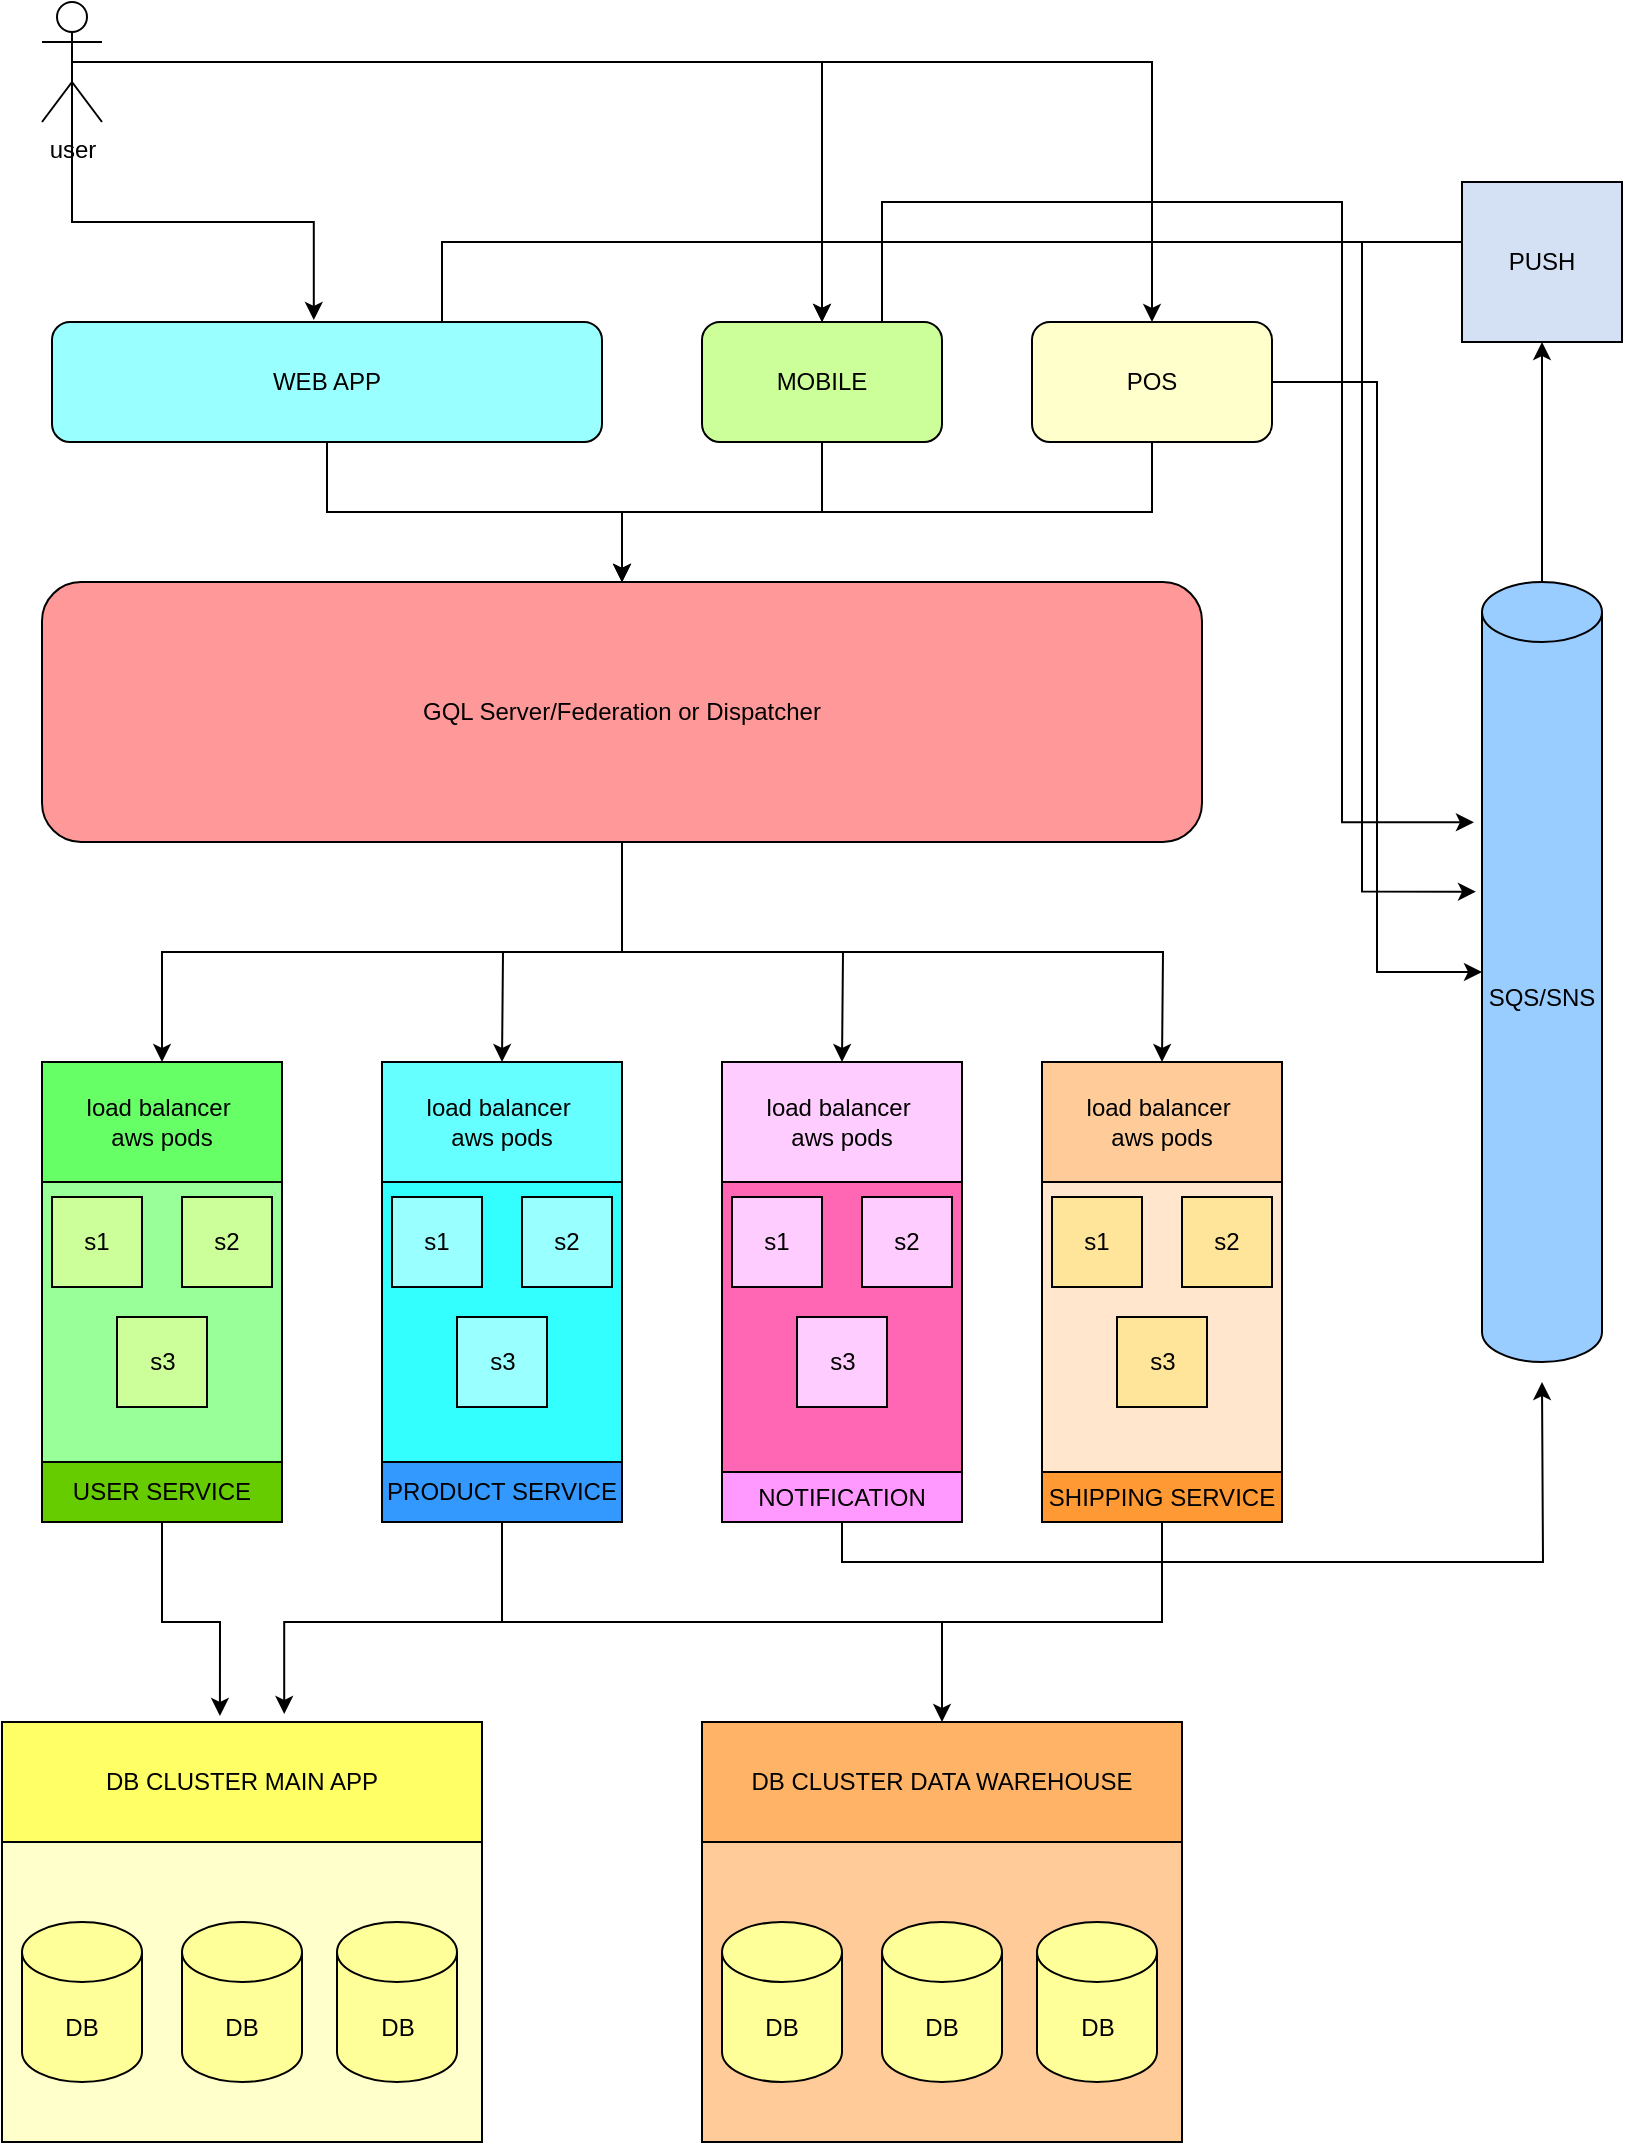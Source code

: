 <mxfile version="26.0.3">
  <diagram name="Page-1" id="LunbslX0Evs03NKJAvEa">
    <mxGraphModel dx="1736" dy="1094" grid="1" gridSize="10" guides="1" tooltips="1" connect="1" arrows="1" fold="1" page="1" pageScale="1" pageWidth="850" pageHeight="1100" math="0" shadow="0">
      <root>
        <mxCell id="0" />
        <mxCell id="1" parent="0" />
        <mxCell id="6I0IBt6VjiBRJyW0qzqn-29" style="edgeStyle=orthogonalEdgeStyle;rounded=0;orthogonalLoop=1;jettySize=auto;html=1;exitX=0.5;exitY=1;exitDx=0;exitDy=0;" edge="1" parent="1" source="6I0IBt6VjiBRJyW0qzqn-1" target="6I0IBt6VjiBRJyW0qzqn-3">
          <mxGeometry relative="1" as="geometry" />
        </mxCell>
        <mxCell id="6I0IBt6VjiBRJyW0qzqn-102" style="edgeStyle=orthogonalEdgeStyle;rounded=0;orthogonalLoop=1;jettySize=auto;html=1;exitX=1;exitY=0.5;exitDx=0;exitDy=0;entryX=-0.05;entryY=0.397;entryDx=0;entryDy=0;entryPerimeter=0;" edge="1" parent="1" source="6I0IBt6VjiBRJyW0qzqn-1" target="6I0IBt6VjiBRJyW0qzqn-99">
          <mxGeometry relative="1" as="geometry">
            <mxPoint x="840" y="310" as="targetPoint" />
            <Array as="points">
              <mxPoint x="350" y="340" />
              <mxPoint x="350" y="270" />
              <mxPoint x="810" y="270" />
              <mxPoint x="810" y="595" />
            </Array>
          </mxGeometry>
        </mxCell>
        <mxCell id="6I0IBt6VjiBRJyW0qzqn-1" value="WEB APP" style="rounded=1;whiteSpace=wrap;html=1;fillColor=#99FFFF;" vertex="1" parent="1">
          <mxGeometry x="155" y="310" width="275" height="60" as="geometry" />
        </mxCell>
        <mxCell id="6I0IBt6VjiBRJyW0qzqn-93" style="edgeStyle=orthogonalEdgeStyle;rounded=0;orthogonalLoop=1;jettySize=auto;html=1;exitX=0.5;exitY=0.5;exitDx=0;exitDy=0;exitPerimeter=0;entryX=0.5;entryY=0;entryDx=0;entryDy=0;" edge="1" parent="1" source="6I0IBt6VjiBRJyW0qzqn-2" target="6I0IBt6VjiBRJyW0qzqn-82">
          <mxGeometry relative="1" as="geometry" />
        </mxCell>
        <mxCell id="6I0IBt6VjiBRJyW0qzqn-94" style="edgeStyle=orthogonalEdgeStyle;rounded=0;orthogonalLoop=1;jettySize=auto;html=1;exitX=0.5;exitY=0.5;exitDx=0;exitDy=0;exitPerimeter=0;entryX=0.5;entryY=0;entryDx=0;entryDy=0;" edge="1" parent="1" source="6I0IBt6VjiBRJyW0qzqn-2" target="6I0IBt6VjiBRJyW0qzqn-83">
          <mxGeometry relative="1" as="geometry" />
        </mxCell>
        <mxCell id="6I0IBt6VjiBRJyW0qzqn-2" value="user" style="shape=umlActor;verticalLabelPosition=bottom;verticalAlign=top;html=1;outlineConnect=0;" vertex="1" parent="1">
          <mxGeometry x="150" y="150" width="30" height="60" as="geometry" />
        </mxCell>
        <mxCell id="6I0IBt6VjiBRJyW0qzqn-30" style="edgeStyle=orthogonalEdgeStyle;rounded=0;orthogonalLoop=1;jettySize=auto;html=1;exitX=0.5;exitY=1;exitDx=0;exitDy=0;entryX=0.5;entryY=0;entryDx=0;entryDy=0;" edge="1" parent="1" source="6I0IBt6VjiBRJyW0qzqn-3" target="6I0IBt6VjiBRJyW0qzqn-9">
          <mxGeometry relative="1" as="geometry" />
        </mxCell>
        <mxCell id="6I0IBt6VjiBRJyW0qzqn-31" style="edgeStyle=orthogonalEdgeStyle;rounded=0;orthogonalLoop=1;jettySize=auto;html=1;exitX=0.5;exitY=1;exitDx=0;exitDy=0;entryX=0.5;entryY=0;entryDx=0;entryDy=0;" edge="1" parent="1" source="6I0IBt6VjiBRJyW0qzqn-3">
          <mxGeometry relative="1" as="geometry">
            <mxPoint x="380" y="680" as="targetPoint" />
          </mxGeometry>
        </mxCell>
        <mxCell id="6I0IBt6VjiBRJyW0qzqn-32" style="edgeStyle=orthogonalEdgeStyle;rounded=0;orthogonalLoop=1;jettySize=auto;html=1;exitX=0.5;exitY=1;exitDx=0;exitDy=0;entryX=0.5;entryY=0;entryDx=0;entryDy=0;" edge="1" parent="1" source="6I0IBt6VjiBRJyW0qzqn-3">
          <mxGeometry relative="1" as="geometry">
            <mxPoint x="550" y="680" as="targetPoint" />
          </mxGeometry>
        </mxCell>
        <mxCell id="6I0IBt6VjiBRJyW0qzqn-33" style="edgeStyle=orthogonalEdgeStyle;rounded=0;orthogonalLoop=1;jettySize=auto;html=1;exitX=0.5;exitY=1;exitDx=0;exitDy=0;entryX=0.5;entryY=0;entryDx=0;entryDy=0;" edge="1" parent="1" source="6I0IBt6VjiBRJyW0qzqn-3">
          <mxGeometry relative="1" as="geometry">
            <mxPoint x="710" y="680" as="targetPoint" />
          </mxGeometry>
        </mxCell>
        <mxCell id="6I0IBt6VjiBRJyW0qzqn-3" value="GQL Server/Federation or&amp;nbsp;Dispatcher" style="rounded=1;whiteSpace=wrap;html=1;fillColor=#FF9999;" vertex="1" parent="1">
          <mxGeometry x="150" y="440" width="580" height="130" as="geometry" />
        </mxCell>
        <mxCell id="6I0IBt6VjiBRJyW0qzqn-4" value="" style="rounded=0;whiteSpace=wrap;html=1;fillColor=#99FF99;" vertex="1" parent="1">
          <mxGeometry x="150" y="680" width="120" height="230" as="geometry" />
        </mxCell>
        <mxCell id="6I0IBt6VjiBRJyW0qzqn-9" value="load balancer&amp;nbsp;&lt;div&gt;aws pods&lt;/div&gt;" style="rounded=0;whiteSpace=wrap;html=1;fillColor=#66FF66;" vertex="1" parent="1">
          <mxGeometry x="150" y="680" width="120" height="60" as="geometry" />
        </mxCell>
        <mxCell id="6I0IBt6VjiBRJyW0qzqn-10" value="s1" style="whiteSpace=wrap;html=1;aspect=fixed;fillColor=#CCFF99;" vertex="1" parent="1">
          <mxGeometry x="155" y="747.5" width="45" height="45" as="geometry" />
        </mxCell>
        <mxCell id="6I0IBt6VjiBRJyW0qzqn-44" value="s2" style="whiteSpace=wrap;html=1;aspect=fixed;fillColor=#CCFF99;" vertex="1" parent="1">
          <mxGeometry x="220" y="747.5" width="45" height="45" as="geometry" />
        </mxCell>
        <mxCell id="6I0IBt6VjiBRJyW0qzqn-45" value="s3" style="whiteSpace=wrap;html=1;aspect=fixed;fillColor=#CCFF99;" vertex="1" parent="1">
          <mxGeometry x="187.5" y="807.5" width="45" height="45" as="geometry" />
        </mxCell>
        <mxCell id="6I0IBt6VjiBRJyW0qzqn-46" value="" style="rounded=0;whiteSpace=wrap;html=1;fillColor=#33FFFF;" vertex="1" parent="1">
          <mxGeometry x="320" y="680" width="120" height="230" as="geometry" />
        </mxCell>
        <mxCell id="6I0IBt6VjiBRJyW0qzqn-47" value="load balancer&amp;nbsp;&lt;div&gt;aws pods&lt;/div&gt;" style="rounded=0;whiteSpace=wrap;html=1;fillColor=#66FFFF;" vertex="1" parent="1">
          <mxGeometry x="320" y="680" width="120" height="60" as="geometry" />
        </mxCell>
        <mxCell id="6I0IBt6VjiBRJyW0qzqn-48" value="s1" style="whiteSpace=wrap;html=1;aspect=fixed;fillColor=#99FFFF;" vertex="1" parent="1">
          <mxGeometry x="325" y="747.5" width="45" height="45" as="geometry" />
        </mxCell>
        <mxCell id="6I0IBt6VjiBRJyW0qzqn-49" value="s2" style="whiteSpace=wrap;html=1;aspect=fixed;fillColor=#99FFFF;" vertex="1" parent="1">
          <mxGeometry x="390" y="747.5" width="45" height="45" as="geometry" />
        </mxCell>
        <mxCell id="6I0IBt6VjiBRJyW0qzqn-50" value="s3" style="whiteSpace=wrap;html=1;aspect=fixed;fillColor=#99FFFF;" vertex="1" parent="1">
          <mxGeometry x="357.5" y="807.5" width="45" height="45" as="geometry" />
        </mxCell>
        <mxCell id="6I0IBt6VjiBRJyW0qzqn-51" value="" style="rounded=0;whiteSpace=wrap;html=1;fillColor=#FF66B3;" vertex="1" parent="1">
          <mxGeometry x="490" y="680" width="120" height="230" as="geometry" />
        </mxCell>
        <mxCell id="6I0IBt6VjiBRJyW0qzqn-52" value="load balancer&amp;nbsp;&lt;div&gt;aws pods&lt;/div&gt;" style="rounded=0;whiteSpace=wrap;html=1;fillColor=#FFCCFF;" vertex="1" parent="1">
          <mxGeometry x="490" y="680" width="120" height="60" as="geometry" />
        </mxCell>
        <mxCell id="6I0IBt6VjiBRJyW0qzqn-53" value="s1" style="whiteSpace=wrap;html=1;aspect=fixed;fillColor=#FFCCFF;" vertex="1" parent="1">
          <mxGeometry x="495" y="747.5" width="45" height="45" as="geometry" />
        </mxCell>
        <mxCell id="6I0IBt6VjiBRJyW0qzqn-54" value="s2" style="whiteSpace=wrap;html=1;aspect=fixed;fillColor=#FFCCFF;" vertex="1" parent="1">
          <mxGeometry x="560" y="747.5" width="45" height="45" as="geometry" />
        </mxCell>
        <mxCell id="6I0IBt6VjiBRJyW0qzqn-55" value="s3" style="whiteSpace=wrap;html=1;aspect=fixed;fillColor=#FFCCFF;" vertex="1" parent="1">
          <mxGeometry x="527.5" y="807.5" width="45" height="45" as="geometry" />
        </mxCell>
        <mxCell id="6I0IBt6VjiBRJyW0qzqn-56" value="" style="rounded=0;whiteSpace=wrap;html=1;fillColor=#FFE6CC;" vertex="1" parent="1">
          <mxGeometry x="650" y="680" width="120" height="230" as="geometry" />
        </mxCell>
        <mxCell id="6I0IBt6VjiBRJyW0qzqn-57" value="load balancer&amp;nbsp;&lt;div&gt;aws pods&lt;/div&gt;" style="rounded=0;whiteSpace=wrap;html=1;fillColor=#FFCC99;" vertex="1" parent="1">
          <mxGeometry x="650" y="680" width="120" height="60" as="geometry" />
        </mxCell>
        <mxCell id="6I0IBt6VjiBRJyW0qzqn-58" value="s1" style="whiteSpace=wrap;html=1;aspect=fixed;fillColor=#FFE599;" vertex="1" parent="1">
          <mxGeometry x="655" y="747.5" width="45" height="45" as="geometry" />
        </mxCell>
        <mxCell id="6I0IBt6VjiBRJyW0qzqn-59" value="s2" style="whiteSpace=wrap;html=1;aspect=fixed;fillColor=#FFE599;" vertex="1" parent="1">
          <mxGeometry x="720" y="747.5" width="45" height="45" as="geometry" />
        </mxCell>
        <mxCell id="6I0IBt6VjiBRJyW0qzqn-60" value="s3" style="whiteSpace=wrap;html=1;aspect=fixed;fillColor=#FFE599;" vertex="1" parent="1">
          <mxGeometry x="687.5" y="807.5" width="45" height="45" as="geometry" />
        </mxCell>
        <mxCell id="6I0IBt6VjiBRJyW0qzqn-63" value="" style="rounded=0;whiteSpace=wrap;html=1;fillColor=#FFFFCC;" vertex="1" parent="1">
          <mxGeometry x="130" y="1010" width="240" height="210" as="geometry" />
        </mxCell>
        <mxCell id="6I0IBt6VjiBRJyW0qzqn-64" value="DB CLUSTER MAIN APP" style="rounded=0;whiteSpace=wrap;html=1;fillColor=#FFFF66;" vertex="1" parent="1">
          <mxGeometry x="130" y="1010" width="240" height="60" as="geometry" />
        </mxCell>
        <mxCell id="6I0IBt6VjiBRJyW0qzqn-66" value="DB" style="shape=cylinder3;whiteSpace=wrap;html=1;boundedLbl=1;backgroundOutline=1;size=15;fillColor=#FFFF99;" vertex="1" parent="1">
          <mxGeometry x="140" y="1110" width="60" height="80" as="geometry" />
        </mxCell>
        <mxCell id="6I0IBt6VjiBRJyW0qzqn-69" value="DB" style="shape=cylinder3;whiteSpace=wrap;html=1;boundedLbl=1;backgroundOutline=1;size=15;fillColor=#FFFF99;" vertex="1" parent="1">
          <mxGeometry x="220" y="1110" width="60" height="80" as="geometry" />
        </mxCell>
        <mxCell id="6I0IBt6VjiBRJyW0qzqn-70" value="DB" style="shape=cylinder3;whiteSpace=wrap;html=1;boundedLbl=1;backgroundOutline=1;size=15;fillColor=#FFFF99;" vertex="1" parent="1">
          <mxGeometry x="297.5" y="1110" width="60" height="80" as="geometry" />
        </mxCell>
        <mxCell id="6I0IBt6VjiBRJyW0qzqn-73" value="" style="rounded=0;whiteSpace=wrap;html=1;fillColor=#FFCC99;" vertex="1" parent="1">
          <mxGeometry x="480" y="1010" width="240" height="210" as="geometry" />
        </mxCell>
        <mxCell id="6I0IBt6VjiBRJyW0qzqn-74" value="DB CLUSTER DATA WAREHOUSE" style="rounded=0;whiteSpace=wrap;html=1;fillColor=#FFB366;" vertex="1" parent="1">
          <mxGeometry x="480" y="1010" width="240" height="60" as="geometry" />
        </mxCell>
        <mxCell id="6I0IBt6VjiBRJyW0qzqn-75" value="DB" style="shape=cylinder3;whiteSpace=wrap;html=1;boundedLbl=1;backgroundOutline=1;size=15;fillColor=#FFFF99;" vertex="1" parent="1">
          <mxGeometry x="490" y="1110" width="60" height="80" as="geometry" />
        </mxCell>
        <mxCell id="6I0IBt6VjiBRJyW0qzqn-76" value="DB" style="shape=cylinder3;whiteSpace=wrap;html=1;boundedLbl=1;backgroundOutline=1;size=15;fillColor=#FFFF99;" vertex="1" parent="1">
          <mxGeometry x="570" y="1110" width="60" height="80" as="geometry" />
        </mxCell>
        <mxCell id="6I0IBt6VjiBRJyW0qzqn-77" value="DB" style="shape=cylinder3;whiteSpace=wrap;html=1;boundedLbl=1;backgroundOutline=1;size=15;fillColor=#FFFF99;" vertex="1" parent="1">
          <mxGeometry x="647.5" y="1110" width="60" height="80" as="geometry" />
        </mxCell>
        <mxCell id="6I0IBt6VjiBRJyW0qzqn-86" style="edgeStyle=orthogonalEdgeStyle;rounded=0;orthogonalLoop=1;jettySize=auto;html=1;exitX=0.5;exitY=1;exitDx=0;exitDy=0;entryX=0.5;entryY=0;entryDx=0;entryDy=0;" edge="1" parent="1" source="6I0IBt6VjiBRJyW0qzqn-82" target="6I0IBt6VjiBRJyW0qzqn-3">
          <mxGeometry relative="1" as="geometry" />
        </mxCell>
        <mxCell id="6I0IBt6VjiBRJyW0qzqn-101" style="edgeStyle=orthogonalEdgeStyle;rounded=0;orthogonalLoop=1;jettySize=auto;html=1;exitX=1;exitY=0.5;exitDx=0;exitDy=0;entryX=-0.067;entryY=0.308;entryDx=0;entryDy=0;entryPerimeter=0;" edge="1" parent="1" source="6I0IBt6VjiBRJyW0qzqn-82" target="6I0IBt6VjiBRJyW0qzqn-99">
          <mxGeometry relative="1" as="geometry">
            <mxPoint x="640" y="240" as="targetPoint" />
            <Array as="points">
              <mxPoint x="570" y="340" />
              <mxPoint x="570" y="250" />
              <mxPoint x="800" y="250" />
              <mxPoint x="800" y="560" />
            </Array>
          </mxGeometry>
        </mxCell>
        <mxCell id="6I0IBt6VjiBRJyW0qzqn-82" value="MOBILE" style="rounded=1;whiteSpace=wrap;html=1;fillColor=#CCFF99;" vertex="1" parent="1">
          <mxGeometry x="480" y="310" width="120" height="60" as="geometry" />
        </mxCell>
        <mxCell id="6I0IBt6VjiBRJyW0qzqn-88" style="edgeStyle=orthogonalEdgeStyle;rounded=0;orthogonalLoop=1;jettySize=auto;html=1;exitX=0.5;exitY=1;exitDx=0;exitDy=0;entryX=0.5;entryY=0;entryDx=0;entryDy=0;" edge="1" parent="1" source="6I0IBt6VjiBRJyW0qzqn-83" target="6I0IBt6VjiBRJyW0qzqn-3">
          <mxGeometry relative="1" as="geometry" />
        </mxCell>
        <mxCell id="6I0IBt6VjiBRJyW0qzqn-83" value="POS" style="rounded=1;whiteSpace=wrap;html=1;fillColor=#FFFFCC;" vertex="1" parent="1">
          <mxGeometry x="645" y="310" width="120" height="60" as="geometry" />
        </mxCell>
        <mxCell id="6I0IBt6VjiBRJyW0qzqn-90" value="USER SERVICE" style="rounded=0;whiteSpace=wrap;html=1;fillColor=#66CC00;" vertex="1" parent="1">
          <mxGeometry x="150" y="880" width="120" height="30" as="geometry" />
        </mxCell>
        <mxCell id="6I0IBt6VjiBRJyW0qzqn-92" style="edgeStyle=orthogonalEdgeStyle;rounded=0;orthogonalLoop=1;jettySize=auto;html=1;exitX=0.5;exitY=0.5;exitDx=0;exitDy=0;exitPerimeter=0;entryX=0.476;entryY=-0.017;entryDx=0;entryDy=0;entryPerimeter=0;" edge="1" parent="1" source="6I0IBt6VjiBRJyW0qzqn-2" target="6I0IBt6VjiBRJyW0qzqn-1">
          <mxGeometry relative="1" as="geometry" />
        </mxCell>
        <mxCell id="6I0IBt6VjiBRJyW0qzqn-96" style="edgeStyle=orthogonalEdgeStyle;rounded=0;orthogonalLoop=1;jettySize=auto;html=1;exitX=0.5;exitY=1;exitDx=0;exitDy=0;entryX=0.5;entryY=0;entryDx=0;entryDy=0;" edge="1" parent="1" source="6I0IBt6VjiBRJyW0qzqn-95" target="6I0IBt6VjiBRJyW0qzqn-74">
          <mxGeometry relative="1" as="geometry" />
        </mxCell>
        <mxCell id="6I0IBt6VjiBRJyW0qzqn-95" value="PRODUCT SERVICE" style="rounded=0;whiteSpace=wrap;html=1;fillColor=#3399FF;" vertex="1" parent="1">
          <mxGeometry x="320" y="880" width="120" height="30" as="geometry" />
        </mxCell>
        <mxCell id="6I0IBt6VjiBRJyW0qzqn-104" style="edgeStyle=orthogonalEdgeStyle;rounded=0;orthogonalLoop=1;jettySize=auto;html=1;exitX=0.5;exitY=1;exitDx=0;exitDy=0;" edge="1" parent="1" source="6I0IBt6VjiBRJyW0qzqn-97">
          <mxGeometry relative="1" as="geometry">
            <mxPoint x="900" y="840" as="targetPoint" />
          </mxGeometry>
        </mxCell>
        <mxCell id="6I0IBt6VjiBRJyW0qzqn-97" value="NOTIFICATION" style="rounded=0;whiteSpace=wrap;html=1;fillColor=#FF99FF;" vertex="1" parent="1">
          <mxGeometry x="490" y="885" width="120" height="25" as="geometry" />
        </mxCell>
        <mxCell id="6I0IBt6VjiBRJyW0qzqn-107" style="edgeStyle=orthogonalEdgeStyle;rounded=0;orthogonalLoop=1;jettySize=auto;html=1;exitX=0.5;exitY=1;exitDx=0;exitDy=0;entryX=0.588;entryY=-0.067;entryDx=0;entryDy=0;entryPerimeter=0;" edge="1" parent="1" source="6I0IBt6VjiBRJyW0qzqn-98" target="6I0IBt6VjiBRJyW0qzqn-64">
          <mxGeometry relative="1" as="geometry">
            <mxPoint x="270" y="1000" as="targetPoint" />
          </mxGeometry>
        </mxCell>
        <mxCell id="6I0IBt6VjiBRJyW0qzqn-98" value="SHIPPING SERVICE" style="rounded=0;whiteSpace=wrap;html=1;fillColor=#FF9933;" vertex="1" parent="1">
          <mxGeometry x="650" y="885" width="120" height="25" as="geometry" />
        </mxCell>
        <mxCell id="6I0IBt6VjiBRJyW0qzqn-109" style="edgeStyle=orthogonalEdgeStyle;rounded=0;orthogonalLoop=1;jettySize=auto;html=1;exitX=0.5;exitY=0;exitDx=0;exitDy=0;exitPerimeter=0;entryX=0.5;entryY=1;entryDx=0;entryDy=0;" edge="1" parent="1" source="6I0IBt6VjiBRJyW0qzqn-99" target="6I0IBt6VjiBRJyW0qzqn-108">
          <mxGeometry relative="1" as="geometry" />
        </mxCell>
        <mxCell id="6I0IBt6VjiBRJyW0qzqn-99" value="SQS/SNS" style="shape=cylinder3;whiteSpace=wrap;html=1;boundedLbl=1;backgroundOutline=1;size=15;fillColor=#99CCFF;" vertex="1" parent="1">
          <mxGeometry x="870" y="440" width="60" height="390" as="geometry" />
        </mxCell>
        <mxCell id="6I0IBt6VjiBRJyW0qzqn-103" style="edgeStyle=orthogonalEdgeStyle;rounded=0;orthogonalLoop=1;jettySize=auto;html=1;exitX=1;exitY=0.5;exitDx=0;exitDy=0;entryX=0;entryY=0.5;entryDx=0;entryDy=0;entryPerimeter=0;" edge="1" parent="1" source="6I0IBt6VjiBRJyW0qzqn-83" target="6I0IBt6VjiBRJyW0qzqn-99">
          <mxGeometry relative="1" as="geometry" />
        </mxCell>
        <mxCell id="6I0IBt6VjiBRJyW0qzqn-106" style="edgeStyle=orthogonalEdgeStyle;rounded=0;orthogonalLoop=1;jettySize=auto;html=1;exitX=0.5;exitY=1;exitDx=0;exitDy=0;entryX=0.454;entryY=-0.05;entryDx=0;entryDy=0;entryPerimeter=0;" edge="1" parent="1" source="6I0IBt6VjiBRJyW0qzqn-90" target="6I0IBt6VjiBRJyW0qzqn-64">
          <mxGeometry relative="1" as="geometry" />
        </mxCell>
        <mxCell id="6I0IBt6VjiBRJyW0qzqn-110" style="edgeStyle=orthogonalEdgeStyle;rounded=0;orthogonalLoop=1;jettySize=auto;html=1;exitX=0;exitY=0.5;exitDx=0;exitDy=0;entryX=0.5;entryY=0;entryDx=0;entryDy=0;" edge="1" parent="1" source="6I0IBt6VjiBRJyW0qzqn-108" target="6I0IBt6VjiBRJyW0qzqn-82">
          <mxGeometry relative="1" as="geometry">
            <Array as="points">
              <mxPoint x="860" y="270" />
              <mxPoint x="540" y="270" />
            </Array>
          </mxGeometry>
        </mxCell>
        <mxCell id="6I0IBt6VjiBRJyW0qzqn-108" value="PUSH" style="whiteSpace=wrap;html=1;aspect=fixed;fillColor=#D4E1F5;" vertex="1" parent="1">
          <mxGeometry x="860" y="240" width="80" height="80" as="geometry" />
        </mxCell>
      </root>
    </mxGraphModel>
  </diagram>
</mxfile>
